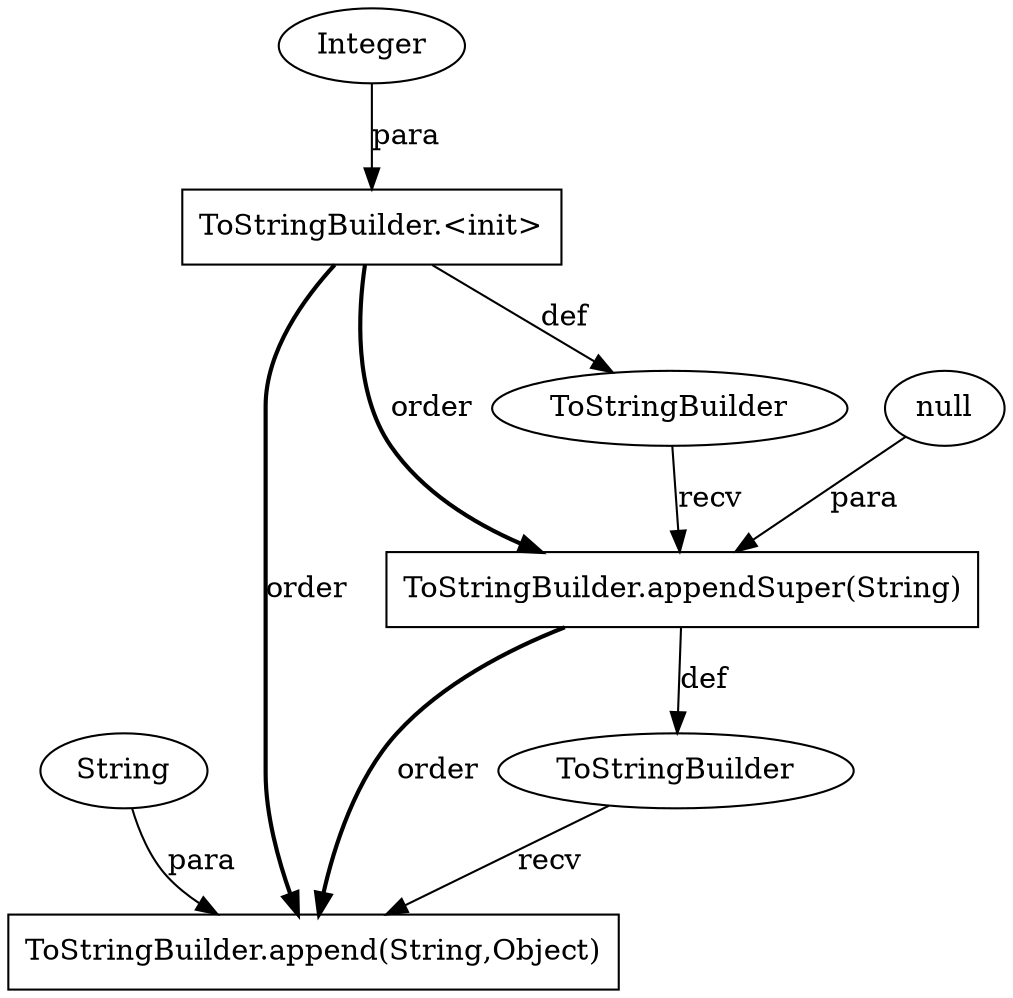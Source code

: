 digraph "AUG" {

  1 [ label="ToStringBuilder.append(String,Object)" shape="box" ];
  2 [ label="String" shape="ellipse" ];
  3 [ label="ToStringBuilder" shape="ellipse" ];
  4 [ label="ToStringBuilder.appendSuper(String)" shape="box" ];
  5 [ label="ToStringBuilder" shape="ellipse" ];
  6 [ label="ToStringBuilder.<init>" shape="box" ];
  7 [ label="Integer" shape="ellipse" ];
  8 [ label="null" shape="ellipse" ];
  4 -> 1 [ label="order" style="bold" ];
  6 -> 1 [ label="order" style="bold" ];
  3 -> 1 [ label="recv" style="solid" ];
  2 -> 1 [ label="para" style="solid" ];
  4 -> 3 [ label="def" style="solid" ];
  6 -> 4 [ label="order" style="bold" ];
  8 -> 4 [ label="para" style="solid" ];
  5 -> 4 [ label="recv" style="solid" ];
  6 -> 5 [ label="def" style="solid" ];
  7 -> 6 [ label="para" style="solid" ];
}
